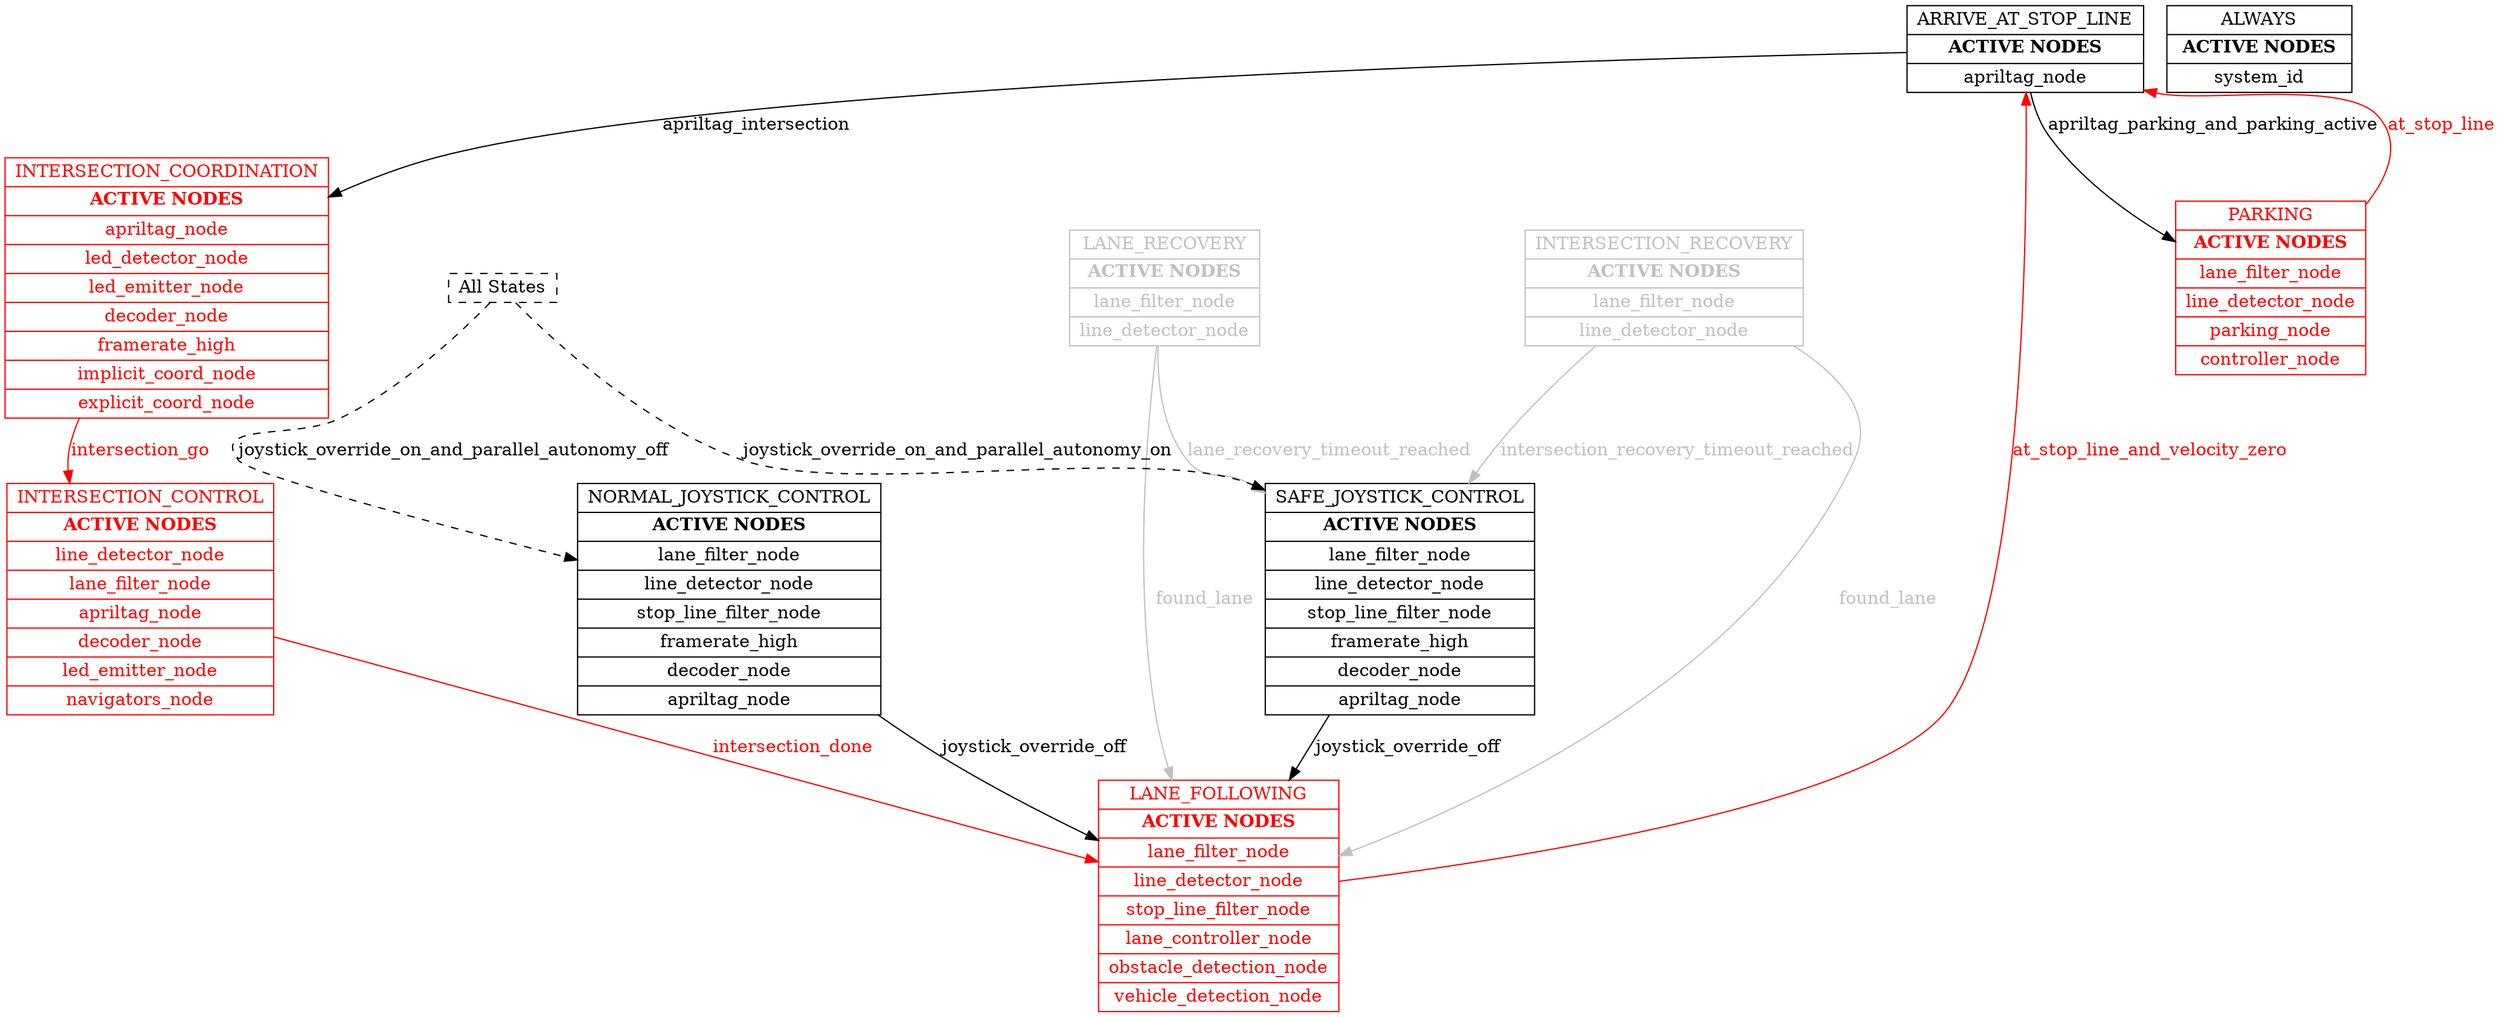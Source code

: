 // default_detailed.yaml
digraph {
	node [height=.1 shape=record]
	ARRIVE_AT_STOP_LINE [label=<{ ARRIVE_AT_STOP_LINE | <B> ACTIVE NODES </B> | apriltag_node }> color=black fontcolor=black]
	INTERSECTION_CONTROL [label=<{ INTERSECTION_CONTROL | <B> ACTIVE NODES </B> | line_detector_node | lane_filter_node | apriltag_node | decoder_node | led_emitter_node | navigators_node }> color=red fontcolor=red]
	INTERSECTION_COORDINATION [label=<{ INTERSECTION_COORDINATION | <B> ACTIVE NODES </B> | apriltag_node | led_detector_node | led_emitter_node | decoder_node | framerate_high | implicit_coord_node | explicit_coord_node }> color=red fontcolor=red]
	ALWAYS [label=<{ ALWAYS | <B> ACTIVE NODES </B> | system_id }>]
	NORMAL_JOYSTICK_CONTROL [label=<{ NORMAL_JOYSTICK_CONTROL | <B> ACTIVE NODES </B> | lane_filter_node | line_detector_node | stop_line_filter_node | framerate_high | decoder_node | apriltag_node }> color=black fontcolor=black]
	SAFE_JOYSTICK_CONTROL [label=<{ SAFE_JOYSTICK_CONTROL | <B> ACTIVE NODES </B> | lane_filter_node | line_detector_node | stop_line_filter_node | framerate_high | decoder_node | apriltag_node }> color=black fontcolor=black]
	LANE_RECOVERY [label=<{ LANE_RECOVERY | <B> ACTIVE NODES </B> | lane_filter_node | line_detector_node }> color=gray fontcolor=gray]
	INTERSECTION_RECOVERY [label=<{ INTERSECTION_RECOVERY | <B> ACTIVE NODES </B> | lane_filter_node | line_detector_node }> color=gray fontcolor=gray]
	PARKING [label=<{ PARKING | <B> ACTIVE NODES </B> | lane_filter_node | line_detector_node | parking_node | controller_node }> color=red fontcolor=red]
	LANE_FOLLOWING [label=<{ LANE_FOLLOWING | <B> ACTIVE NODES </B> | lane_filter_node | line_detector_node | stop_line_filter_node | lane_controller_node | obstacle_detection_node | vehicle_detection_node }> color=red fontcolor=red]
	ARRIVE_AT_STOP_LINE -> PARKING [label=apriltag_parking_and_parking_active color=black fontcolor=black]
	ARRIVE_AT_STOP_LINE -> INTERSECTION_COORDINATION [label=apriltag_intersection color=black fontcolor=black]
	INTERSECTION_CONTROL -> LANE_FOLLOWING [label=intersection_done color=red fontcolor=red]
	INTERSECTION_COORDINATION -> INTERSECTION_CONTROL [label=intersection_go color=red fontcolor=red]
	NORMAL_JOYSTICK_CONTROL -> LANE_FOLLOWING [label=joystick_override_off color=black fontcolor=black]
	SAFE_JOYSTICK_CONTROL -> LANE_FOLLOWING [label=joystick_override_off color=black fontcolor=black]
	LANE_RECOVERY -> SAFE_JOYSTICK_CONTROL [label=lane_recovery_timeout_reached color=gray fontcolor=gray]
	LANE_RECOVERY -> LANE_FOLLOWING [label=found_lane color=gray fontcolor=gray]
	INTERSECTION_RECOVERY -> SAFE_JOYSTICK_CONTROL [label=intersection_recovery_timeout_reached color=gray fontcolor=gray]
	INTERSECTION_RECOVERY -> LANE_FOLLOWING [label=found_lane color=gray fontcolor=gray]
	PARKING -> ARRIVE_AT_STOP_LINE [label=at_stop_line color=red fontcolor=red]
	LANE_FOLLOWING -> ARRIVE_AT_STOP_LINE [label=at_stop_line_and_velocity_zero color=red fontcolor=red]
	ALL_STATES [label="All States" style=dashed]
	ALL_STATES -> NORMAL_JOYSTICK_CONTROL [label=joystick_override_on_and_parallel_autonomy_off concentrate=false style=dashed]
	ALL_STATES -> SAFE_JOYSTICK_CONTROL [label=joystick_override_on_and_parallel_autonomy_on concentrate=false style=dashed]
}